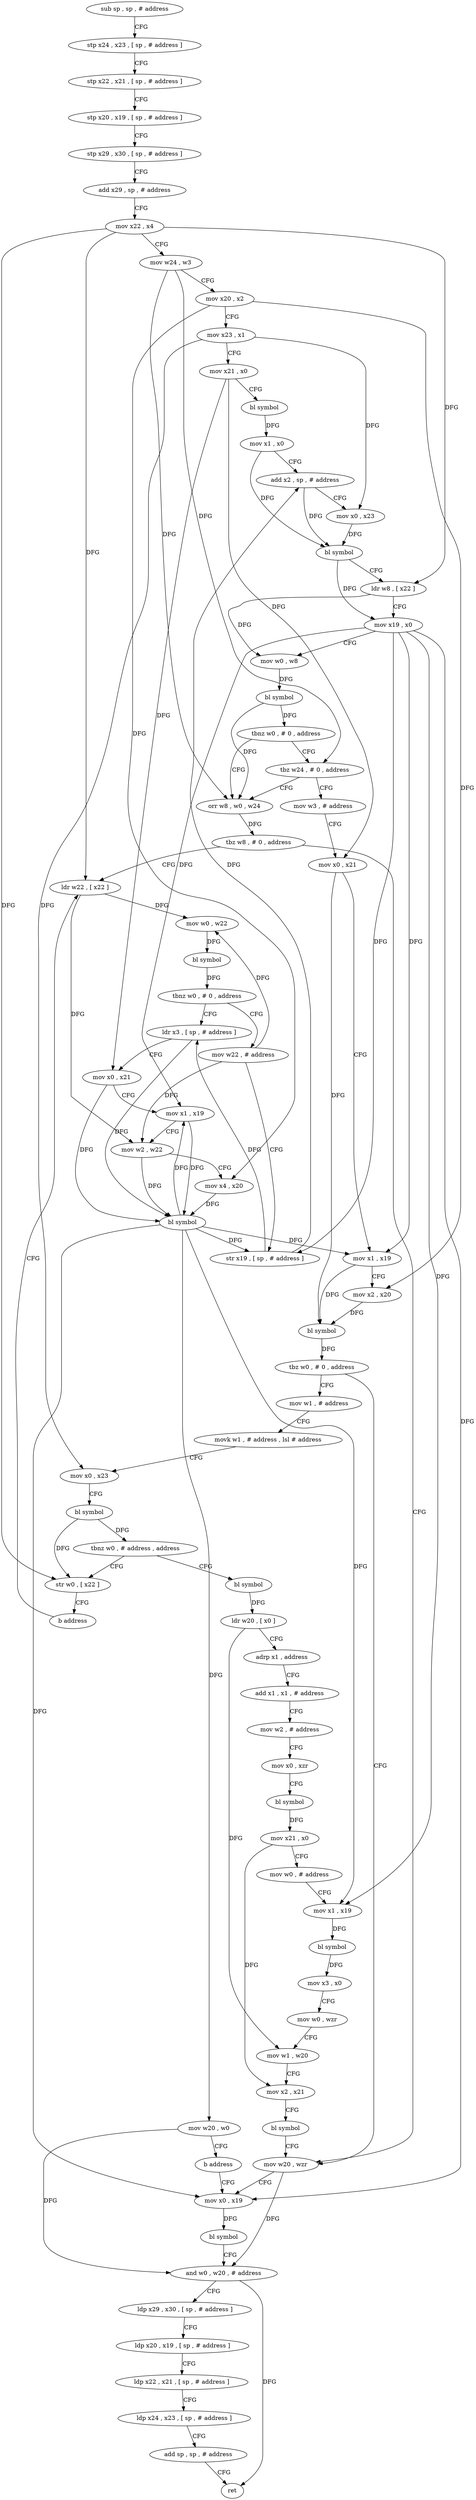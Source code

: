 digraph "func" {
"4209648" [label = "sub sp , sp , # address" ]
"4209652" [label = "stp x24 , x23 , [ sp , # address ]" ]
"4209656" [label = "stp x22 , x21 , [ sp , # address ]" ]
"4209660" [label = "stp x20 , x19 , [ sp , # address ]" ]
"4209664" [label = "stp x29 , x30 , [ sp , # address ]" ]
"4209668" [label = "add x29 , sp , # address" ]
"4209672" [label = "mov x22 , x4" ]
"4209676" [label = "mov w24 , w3" ]
"4209680" [label = "mov x20 , x2" ]
"4209684" [label = "mov x23 , x1" ]
"4209688" [label = "mov x21 , x0" ]
"4209692" [label = "bl symbol" ]
"4209696" [label = "mov x1 , x0" ]
"4209700" [label = "add x2 , sp , # address" ]
"4209704" [label = "mov x0 , x23" ]
"4209708" [label = "bl symbol" ]
"4209712" [label = "ldr w8 , [ x22 ]" ]
"4209716" [label = "mov x19 , x0" ]
"4209720" [label = "mov w0 , w8" ]
"4209724" [label = "bl symbol" ]
"4209728" [label = "tbnz w0 , # 0 , address" ]
"4209788" [label = "orr w8 , w0 , w24" ]
"4209732" [label = "tbz w24 , # 0 , address" ]
"4209792" [label = "tbz w8 , # 0 , address" ]
"4209916" [label = "mov w20 , wzr" ]
"4209796" [label = "ldr w22 , [ x22 ]" ]
"4209736" [label = "mov w3 , # address" ]
"4209920" [label = "mov x0 , x19" ]
"4209800" [label = "mov w0 , w22" ]
"4209804" [label = "bl symbol" ]
"4209808" [label = "tbnz w0 , # 0 , address" ]
"4209820" [label = "ldr x3 , [ sp , # address ]" ]
"4209812" [label = "mov w22 , # address" ]
"4209740" [label = "mov x0 , x21" ]
"4209744" [label = "mov x1 , x19" ]
"4209748" [label = "mov x2 , x20" ]
"4209752" [label = "bl symbol" ]
"4209756" [label = "tbz w0 , # 0 , address" ]
"4209760" [label = "mov w1 , # address" ]
"4209824" [label = "mov x0 , x21" ]
"4209828" [label = "mov x1 , x19" ]
"4209832" [label = "mov w2 , w22" ]
"4209836" [label = "mov x4 , x20" ]
"4209840" [label = "bl symbol" ]
"4209844" [label = "mov w20 , w0" ]
"4209848" [label = "b address" ]
"4209816" [label = "str x19 , [ sp , # address ]" ]
"4209764" [label = "movk w1 , # address , lsl # address" ]
"4209768" [label = "mov x0 , x23" ]
"4209772" [label = "bl symbol" ]
"4209776" [label = "tbnz w0 , # address , address" ]
"4209852" [label = "bl symbol" ]
"4209780" [label = "str w0 , [ x22 ]" ]
"4209924" [label = "bl symbol" ]
"4209928" [label = "and w0 , w20 , # address" ]
"4209932" [label = "ldp x29 , x30 , [ sp , # address ]" ]
"4209936" [label = "ldp x20 , x19 , [ sp , # address ]" ]
"4209940" [label = "ldp x22 , x21 , [ sp , # address ]" ]
"4209944" [label = "ldp x24 , x23 , [ sp , # address ]" ]
"4209948" [label = "add sp , sp , # address" ]
"4209952" [label = "ret" ]
"4209856" [label = "ldr w20 , [ x0 ]" ]
"4209860" [label = "adrp x1 , address" ]
"4209864" [label = "add x1 , x1 , # address" ]
"4209868" [label = "mov w2 , # address" ]
"4209872" [label = "mov x0 , xzr" ]
"4209876" [label = "bl symbol" ]
"4209880" [label = "mov x21 , x0" ]
"4209884" [label = "mov w0 , # address" ]
"4209888" [label = "mov x1 , x19" ]
"4209892" [label = "bl symbol" ]
"4209896" [label = "mov x3 , x0" ]
"4209900" [label = "mov w0 , wzr" ]
"4209904" [label = "mov w1 , w20" ]
"4209908" [label = "mov x2 , x21" ]
"4209912" [label = "bl symbol" ]
"4209784" [label = "b address" ]
"4209648" -> "4209652" [ label = "CFG" ]
"4209652" -> "4209656" [ label = "CFG" ]
"4209656" -> "4209660" [ label = "CFG" ]
"4209660" -> "4209664" [ label = "CFG" ]
"4209664" -> "4209668" [ label = "CFG" ]
"4209668" -> "4209672" [ label = "CFG" ]
"4209672" -> "4209676" [ label = "CFG" ]
"4209672" -> "4209712" [ label = "DFG" ]
"4209672" -> "4209796" [ label = "DFG" ]
"4209672" -> "4209780" [ label = "DFG" ]
"4209676" -> "4209680" [ label = "CFG" ]
"4209676" -> "4209788" [ label = "DFG" ]
"4209676" -> "4209732" [ label = "DFG" ]
"4209680" -> "4209684" [ label = "CFG" ]
"4209680" -> "4209748" [ label = "DFG" ]
"4209680" -> "4209836" [ label = "DFG" ]
"4209684" -> "4209688" [ label = "CFG" ]
"4209684" -> "4209704" [ label = "DFG" ]
"4209684" -> "4209768" [ label = "DFG" ]
"4209688" -> "4209692" [ label = "CFG" ]
"4209688" -> "4209740" [ label = "DFG" ]
"4209688" -> "4209824" [ label = "DFG" ]
"4209692" -> "4209696" [ label = "DFG" ]
"4209696" -> "4209700" [ label = "CFG" ]
"4209696" -> "4209708" [ label = "DFG" ]
"4209700" -> "4209704" [ label = "CFG" ]
"4209700" -> "4209708" [ label = "DFG" ]
"4209704" -> "4209708" [ label = "DFG" ]
"4209708" -> "4209712" [ label = "CFG" ]
"4209708" -> "4209716" [ label = "DFG" ]
"4209712" -> "4209716" [ label = "CFG" ]
"4209712" -> "4209720" [ label = "DFG" ]
"4209716" -> "4209720" [ label = "CFG" ]
"4209716" -> "4209744" [ label = "DFG" ]
"4209716" -> "4209920" [ label = "DFG" ]
"4209716" -> "4209828" [ label = "DFG" ]
"4209716" -> "4209816" [ label = "DFG" ]
"4209716" -> "4209888" [ label = "DFG" ]
"4209720" -> "4209724" [ label = "DFG" ]
"4209724" -> "4209728" [ label = "DFG" ]
"4209724" -> "4209788" [ label = "DFG" ]
"4209728" -> "4209788" [ label = "CFG" ]
"4209728" -> "4209732" [ label = "CFG" ]
"4209788" -> "4209792" [ label = "DFG" ]
"4209732" -> "4209788" [ label = "CFG" ]
"4209732" -> "4209736" [ label = "CFG" ]
"4209792" -> "4209916" [ label = "CFG" ]
"4209792" -> "4209796" [ label = "CFG" ]
"4209916" -> "4209920" [ label = "CFG" ]
"4209916" -> "4209928" [ label = "DFG" ]
"4209796" -> "4209800" [ label = "DFG" ]
"4209796" -> "4209832" [ label = "DFG" ]
"4209736" -> "4209740" [ label = "CFG" ]
"4209920" -> "4209924" [ label = "DFG" ]
"4209800" -> "4209804" [ label = "DFG" ]
"4209804" -> "4209808" [ label = "DFG" ]
"4209808" -> "4209820" [ label = "CFG" ]
"4209808" -> "4209812" [ label = "CFG" ]
"4209820" -> "4209824" [ label = "CFG" ]
"4209820" -> "4209840" [ label = "DFG" ]
"4209812" -> "4209816" [ label = "CFG" ]
"4209812" -> "4209800" [ label = "DFG" ]
"4209812" -> "4209832" [ label = "DFG" ]
"4209740" -> "4209744" [ label = "CFG" ]
"4209740" -> "4209752" [ label = "DFG" ]
"4209744" -> "4209748" [ label = "CFG" ]
"4209744" -> "4209752" [ label = "DFG" ]
"4209748" -> "4209752" [ label = "DFG" ]
"4209752" -> "4209756" [ label = "DFG" ]
"4209756" -> "4209916" [ label = "CFG" ]
"4209756" -> "4209760" [ label = "CFG" ]
"4209760" -> "4209764" [ label = "CFG" ]
"4209824" -> "4209828" [ label = "CFG" ]
"4209824" -> "4209840" [ label = "DFG" ]
"4209828" -> "4209832" [ label = "CFG" ]
"4209828" -> "4209840" [ label = "DFG" ]
"4209832" -> "4209836" [ label = "CFG" ]
"4209832" -> "4209840" [ label = "DFG" ]
"4209836" -> "4209840" [ label = "DFG" ]
"4209840" -> "4209844" [ label = "DFG" ]
"4209840" -> "4209744" [ label = "DFG" ]
"4209840" -> "4209920" [ label = "DFG" ]
"4209840" -> "4209828" [ label = "DFG" ]
"4209840" -> "4209816" [ label = "DFG" ]
"4209840" -> "4209888" [ label = "DFG" ]
"4209844" -> "4209848" [ label = "CFG" ]
"4209844" -> "4209928" [ label = "DFG" ]
"4209848" -> "4209920" [ label = "CFG" ]
"4209816" -> "4209820" [ label = "DFG" ]
"4209816" -> "4209700" [ label = "DFG" ]
"4209764" -> "4209768" [ label = "CFG" ]
"4209768" -> "4209772" [ label = "CFG" ]
"4209772" -> "4209776" [ label = "DFG" ]
"4209772" -> "4209780" [ label = "DFG" ]
"4209776" -> "4209852" [ label = "CFG" ]
"4209776" -> "4209780" [ label = "CFG" ]
"4209852" -> "4209856" [ label = "DFG" ]
"4209780" -> "4209784" [ label = "CFG" ]
"4209924" -> "4209928" [ label = "CFG" ]
"4209928" -> "4209932" [ label = "CFG" ]
"4209928" -> "4209952" [ label = "DFG" ]
"4209932" -> "4209936" [ label = "CFG" ]
"4209936" -> "4209940" [ label = "CFG" ]
"4209940" -> "4209944" [ label = "CFG" ]
"4209944" -> "4209948" [ label = "CFG" ]
"4209948" -> "4209952" [ label = "CFG" ]
"4209856" -> "4209860" [ label = "CFG" ]
"4209856" -> "4209904" [ label = "DFG" ]
"4209860" -> "4209864" [ label = "CFG" ]
"4209864" -> "4209868" [ label = "CFG" ]
"4209868" -> "4209872" [ label = "CFG" ]
"4209872" -> "4209876" [ label = "CFG" ]
"4209876" -> "4209880" [ label = "DFG" ]
"4209880" -> "4209884" [ label = "CFG" ]
"4209880" -> "4209908" [ label = "DFG" ]
"4209884" -> "4209888" [ label = "CFG" ]
"4209888" -> "4209892" [ label = "DFG" ]
"4209892" -> "4209896" [ label = "DFG" ]
"4209896" -> "4209900" [ label = "CFG" ]
"4209900" -> "4209904" [ label = "CFG" ]
"4209904" -> "4209908" [ label = "CFG" ]
"4209908" -> "4209912" [ label = "CFG" ]
"4209912" -> "4209916" [ label = "CFG" ]
"4209784" -> "4209796" [ label = "CFG" ]
}
